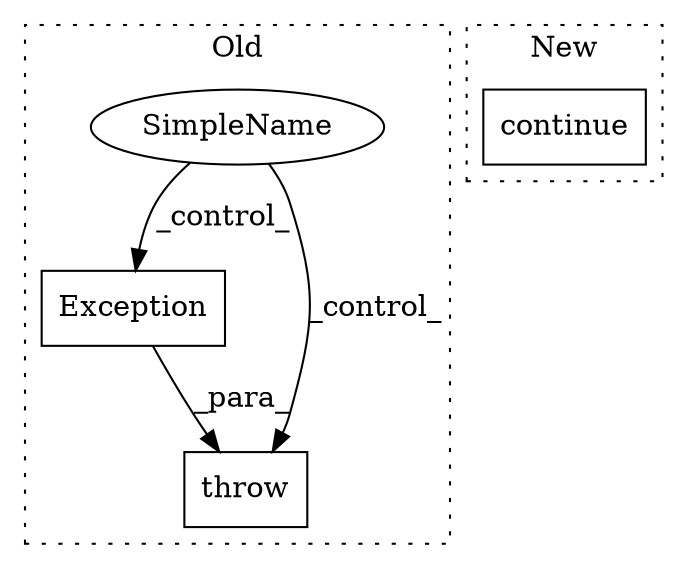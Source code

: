 digraph G {
subgraph cluster0 {
1 [label="Exception" a="32" s="9650,9723" l="10,1" shape="box"];
3 [label="throw" a="53" s="9644" l="6" shape="box"];
4 [label="SimpleName" a="42" s="" l="" shape="ellipse"];
label = "Old";
style="dotted";
}
subgraph cluster1 {
2 [label="continue" a="18" s="5029" l="9" shape="box"];
label = "New";
style="dotted";
}
1 -> 3 [label="_para_"];
4 -> 1 [label="_control_"];
4 -> 3 [label="_control_"];
}